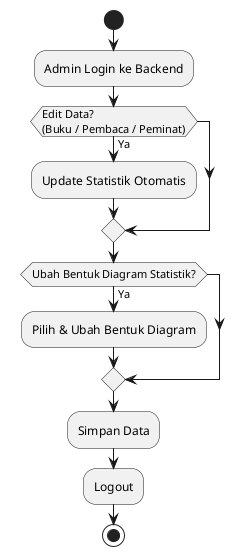 @startuml
start

:Admin Login ke Backend;

if (Edit Data?\n(Buku / Pembaca / Peminat)) then (Ya)
  :Update Statistik Otomatis;
endif

if (Ubah Bentuk Diagram Statistik?) then (Ya)
  :Pilih & Ubah Bentuk Diagram;
endif

:Simpan Data;

:Logout;

stop
@enduml
